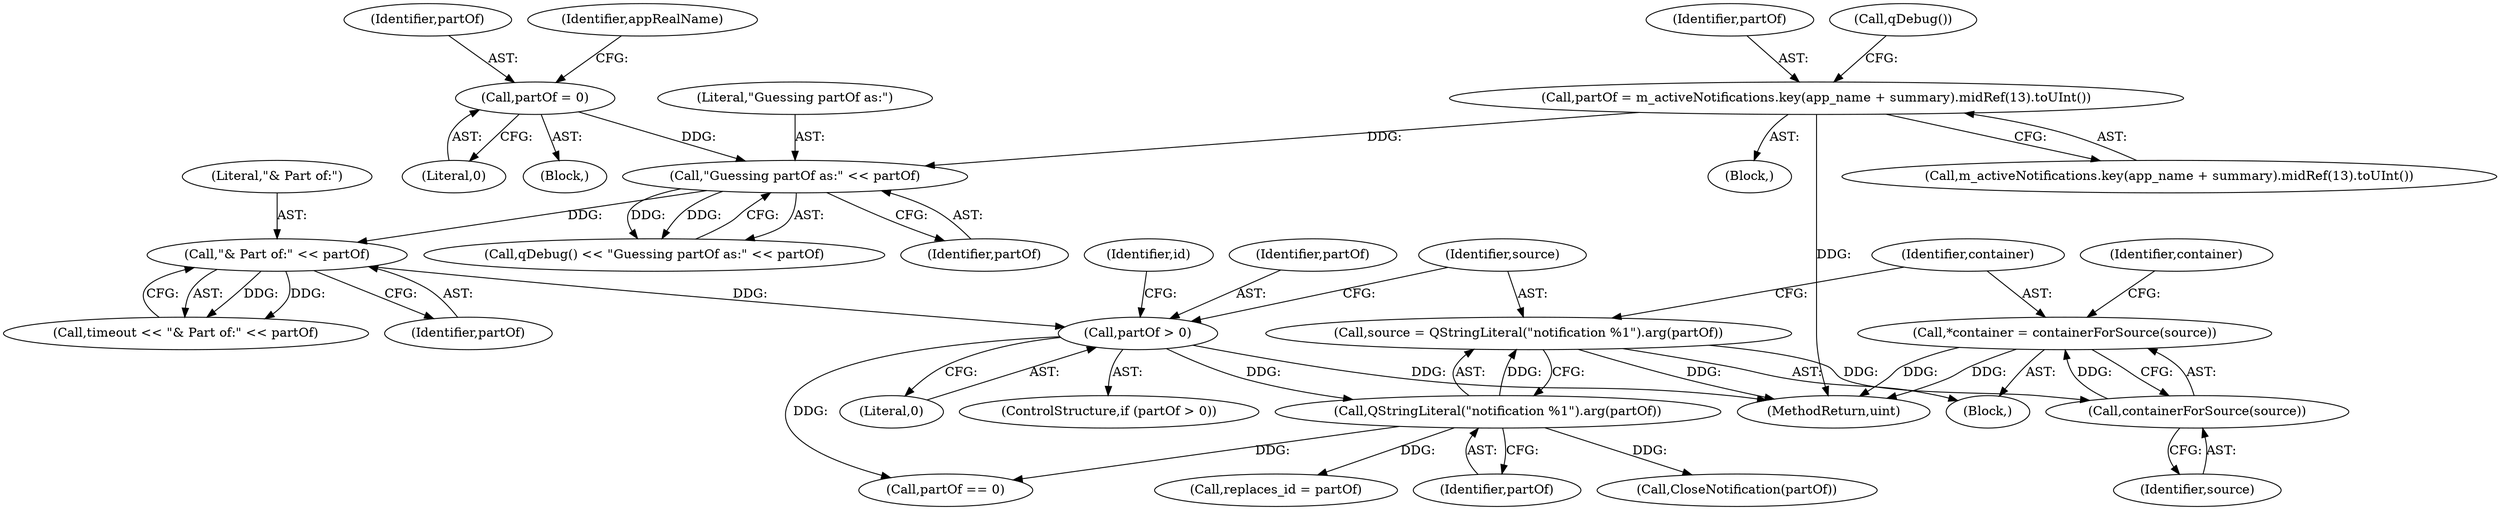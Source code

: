 digraph "0_kde_5bc696b5abcdb460c1017592e80b2d7f6ed3107c@pointer" {
"1000180" [label="(Call,*container = containerForSource(source))"];
"1000182" [label="(Call,containerForSource(source))"];
"1000175" [label="(Call,source = QStringLiteral(\"notification %1\").arg(partOf))"];
"1000177" [label="(Call,QStringLiteral(\"notification %1\").arg(partOf))"];
"1000170" [label="(Call,partOf > 0)"];
"1000165" [label="(Call,\"& Part of:\" << partOf)"];
"1000152" [label="(Call,\"Guessing partOf as:\" << partOf)"];
"1000111" [label="(Call,partOf = 0)"];
"1000142" [label="(Call,partOf = m_activeNotifications.key(app_name + summary).midRef(13).toUInt())"];
"1000182" [label="(Call,containerForSource(source))"];
"1000166" [label="(Literal,\"& Part of:\")"];
"1000175" [label="(Call,source = QStringLiteral(\"notification %1\").arg(partOf))"];
"1000177" [label="(Call,QStringLiteral(\"notification %1\").arg(partOf))"];
"1000143" [label="(Identifier,partOf)"];
"1000167" [label="(Identifier,partOf)"];
"1000180" [label="(Call,*container = containerForSource(source))"];
"1000205" [label="(Call,CloseNotification(partOf))"];
"1000111" [label="(Call,partOf = 0)"];
"1000109" [label="(Block,)"];
"1000171" [label="(Identifier,partOf)"];
"1000141" [label="(Block,)"];
"1000165" [label="(Call,\"& Part of:\" << partOf)"];
"1000113" [label="(Literal,0)"];
"1000142" [label="(Call,partOf = m_activeNotifications.key(app_name + summary).midRef(13).toUInt())"];
"1000169" [label="(ControlStructure,if (partOf > 0))"];
"1000298" [label="(Call,partOf == 0)"];
"1000146" [label="(Call,qDebug())"];
"1000183" [label="(Identifier,source)"];
"1000178" [label="(Identifier,partOf)"];
"1000153" [label="(Literal,\"Guessing partOf as:\")"];
"1000532" [label="(MethodReturn,uint)"];
"1000112" [label="(Identifier,partOf)"];
"1000163" [label="(Call,timeout << \"& Part of:\" << partOf)"];
"1000202" [label="(Call,replaces_id = partOf)"];
"1000116" [label="(Identifier,appRealName)"];
"1000154" [label="(Identifier,partOf)"];
"1000176" [label="(Identifier,source)"];
"1000170" [label="(Call,partOf > 0)"];
"1000152" [label="(Call,\"Guessing partOf as:\" << partOf)"];
"1000173" [label="(Block,)"];
"1000209" [label="(Identifier,id)"];
"1000150" [label="(Call,qDebug() << \"Guessing partOf as:\" << partOf)"];
"1000172" [label="(Literal,0)"];
"1000185" [label="(Identifier,container)"];
"1000181" [label="(Identifier,container)"];
"1000144" [label="(Call,m_activeNotifications.key(app_name + summary).midRef(13).toUInt())"];
"1000180" -> "1000173"  [label="AST: "];
"1000180" -> "1000182"  [label="CFG: "];
"1000181" -> "1000180"  [label="AST: "];
"1000182" -> "1000180"  [label="AST: "];
"1000185" -> "1000180"  [label="CFG: "];
"1000180" -> "1000532"  [label="DDG: "];
"1000180" -> "1000532"  [label="DDG: "];
"1000182" -> "1000180"  [label="DDG: "];
"1000182" -> "1000183"  [label="CFG: "];
"1000183" -> "1000182"  [label="AST: "];
"1000175" -> "1000182"  [label="DDG: "];
"1000175" -> "1000173"  [label="AST: "];
"1000175" -> "1000177"  [label="CFG: "];
"1000176" -> "1000175"  [label="AST: "];
"1000177" -> "1000175"  [label="AST: "];
"1000181" -> "1000175"  [label="CFG: "];
"1000175" -> "1000532"  [label="DDG: "];
"1000177" -> "1000175"  [label="DDG: "];
"1000177" -> "1000178"  [label="CFG: "];
"1000178" -> "1000177"  [label="AST: "];
"1000170" -> "1000177"  [label="DDG: "];
"1000177" -> "1000202"  [label="DDG: "];
"1000177" -> "1000205"  [label="DDG: "];
"1000177" -> "1000298"  [label="DDG: "];
"1000170" -> "1000169"  [label="AST: "];
"1000170" -> "1000172"  [label="CFG: "];
"1000171" -> "1000170"  [label="AST: "];
"1000172" -> "1000170"  [label="AST: "];
"1000176" -> "1000170"  [label="CFG: "];
"1000209" -> "1000170"  [label="CFG: "];
"1000170" -> "1000532"  [label="DDG: "];
"1000165" -> "1000170"  [label="DDG: "];
"1000170" -> "1000298"  [label="DDG: "];
"1000165" -> "1000163"  [label="AST: "];
"1000165" -> "1000167"  [label="CFG: "];
"1000166" -> "1000165"  [label="AST: "];
"1000167" -> "1000165"  [label="AST: "];
"1000163" -> "1000165"  [label="CFG: "];
"1000165" -> "1000163"  [label="DDG: "];
"1000165" -> "1000163"  [label="DDG: "];
"1000152" -> "1000165"  [label="DDG: "];
"1000152" -> "1000150"  [label="AST: "];
"1000152" -> "1000154"  [label="CFG: "];
"1000153" -> "1000152"  [label="AST: "];
"1000154" -> "1000152"  [label="AST: "];
"1000150" -> "1000152"  [label="CFG: "];
"1000152" -> "1000150"  [label="DDG: "];
"1000152" -> "1000150"  [label="DDG: "];
"1000111" -> "1000152"  [label="DDG: "];
"1000142" -> "1000152"  [label="DDG: "];
"1000111" -> "1000109"  [label="AST: "];
"1000111" -> "1000113"  [label="CFG: "];
"1000112" -> "1000111"  [label="AST: "];
"1000113" -> "1000111"  [label="AST: "];
"1000116" -> "1000111"  [label="CFG: "];
"1000142" -> "1000141"  [label="AST: "];
"1000142" -> "1000144"  [label="CFG: "];
"1000143" -> "1000142"  [label="AST: "];
"1000144" -> "1000142"  [label="AST: "];
"1000146" -> "1000142"  [label="CFG: "];
"1000142" -> "1000532"  [label="DDG: "];
}
